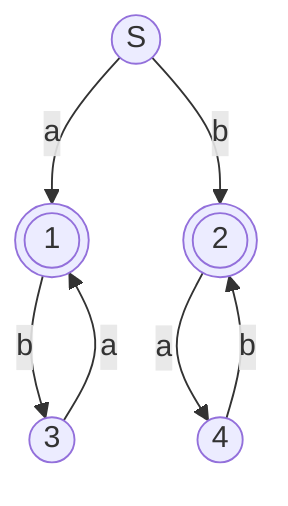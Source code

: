flowchart TD
    3s((S))
    31(((1)))
    32(((2)))
    33((3))
    34((4))
    3s -->|a| 31 -->|b| 33 -->|a| 31
    3s -->|b| 32 -->|a| 34 -->|b| 32